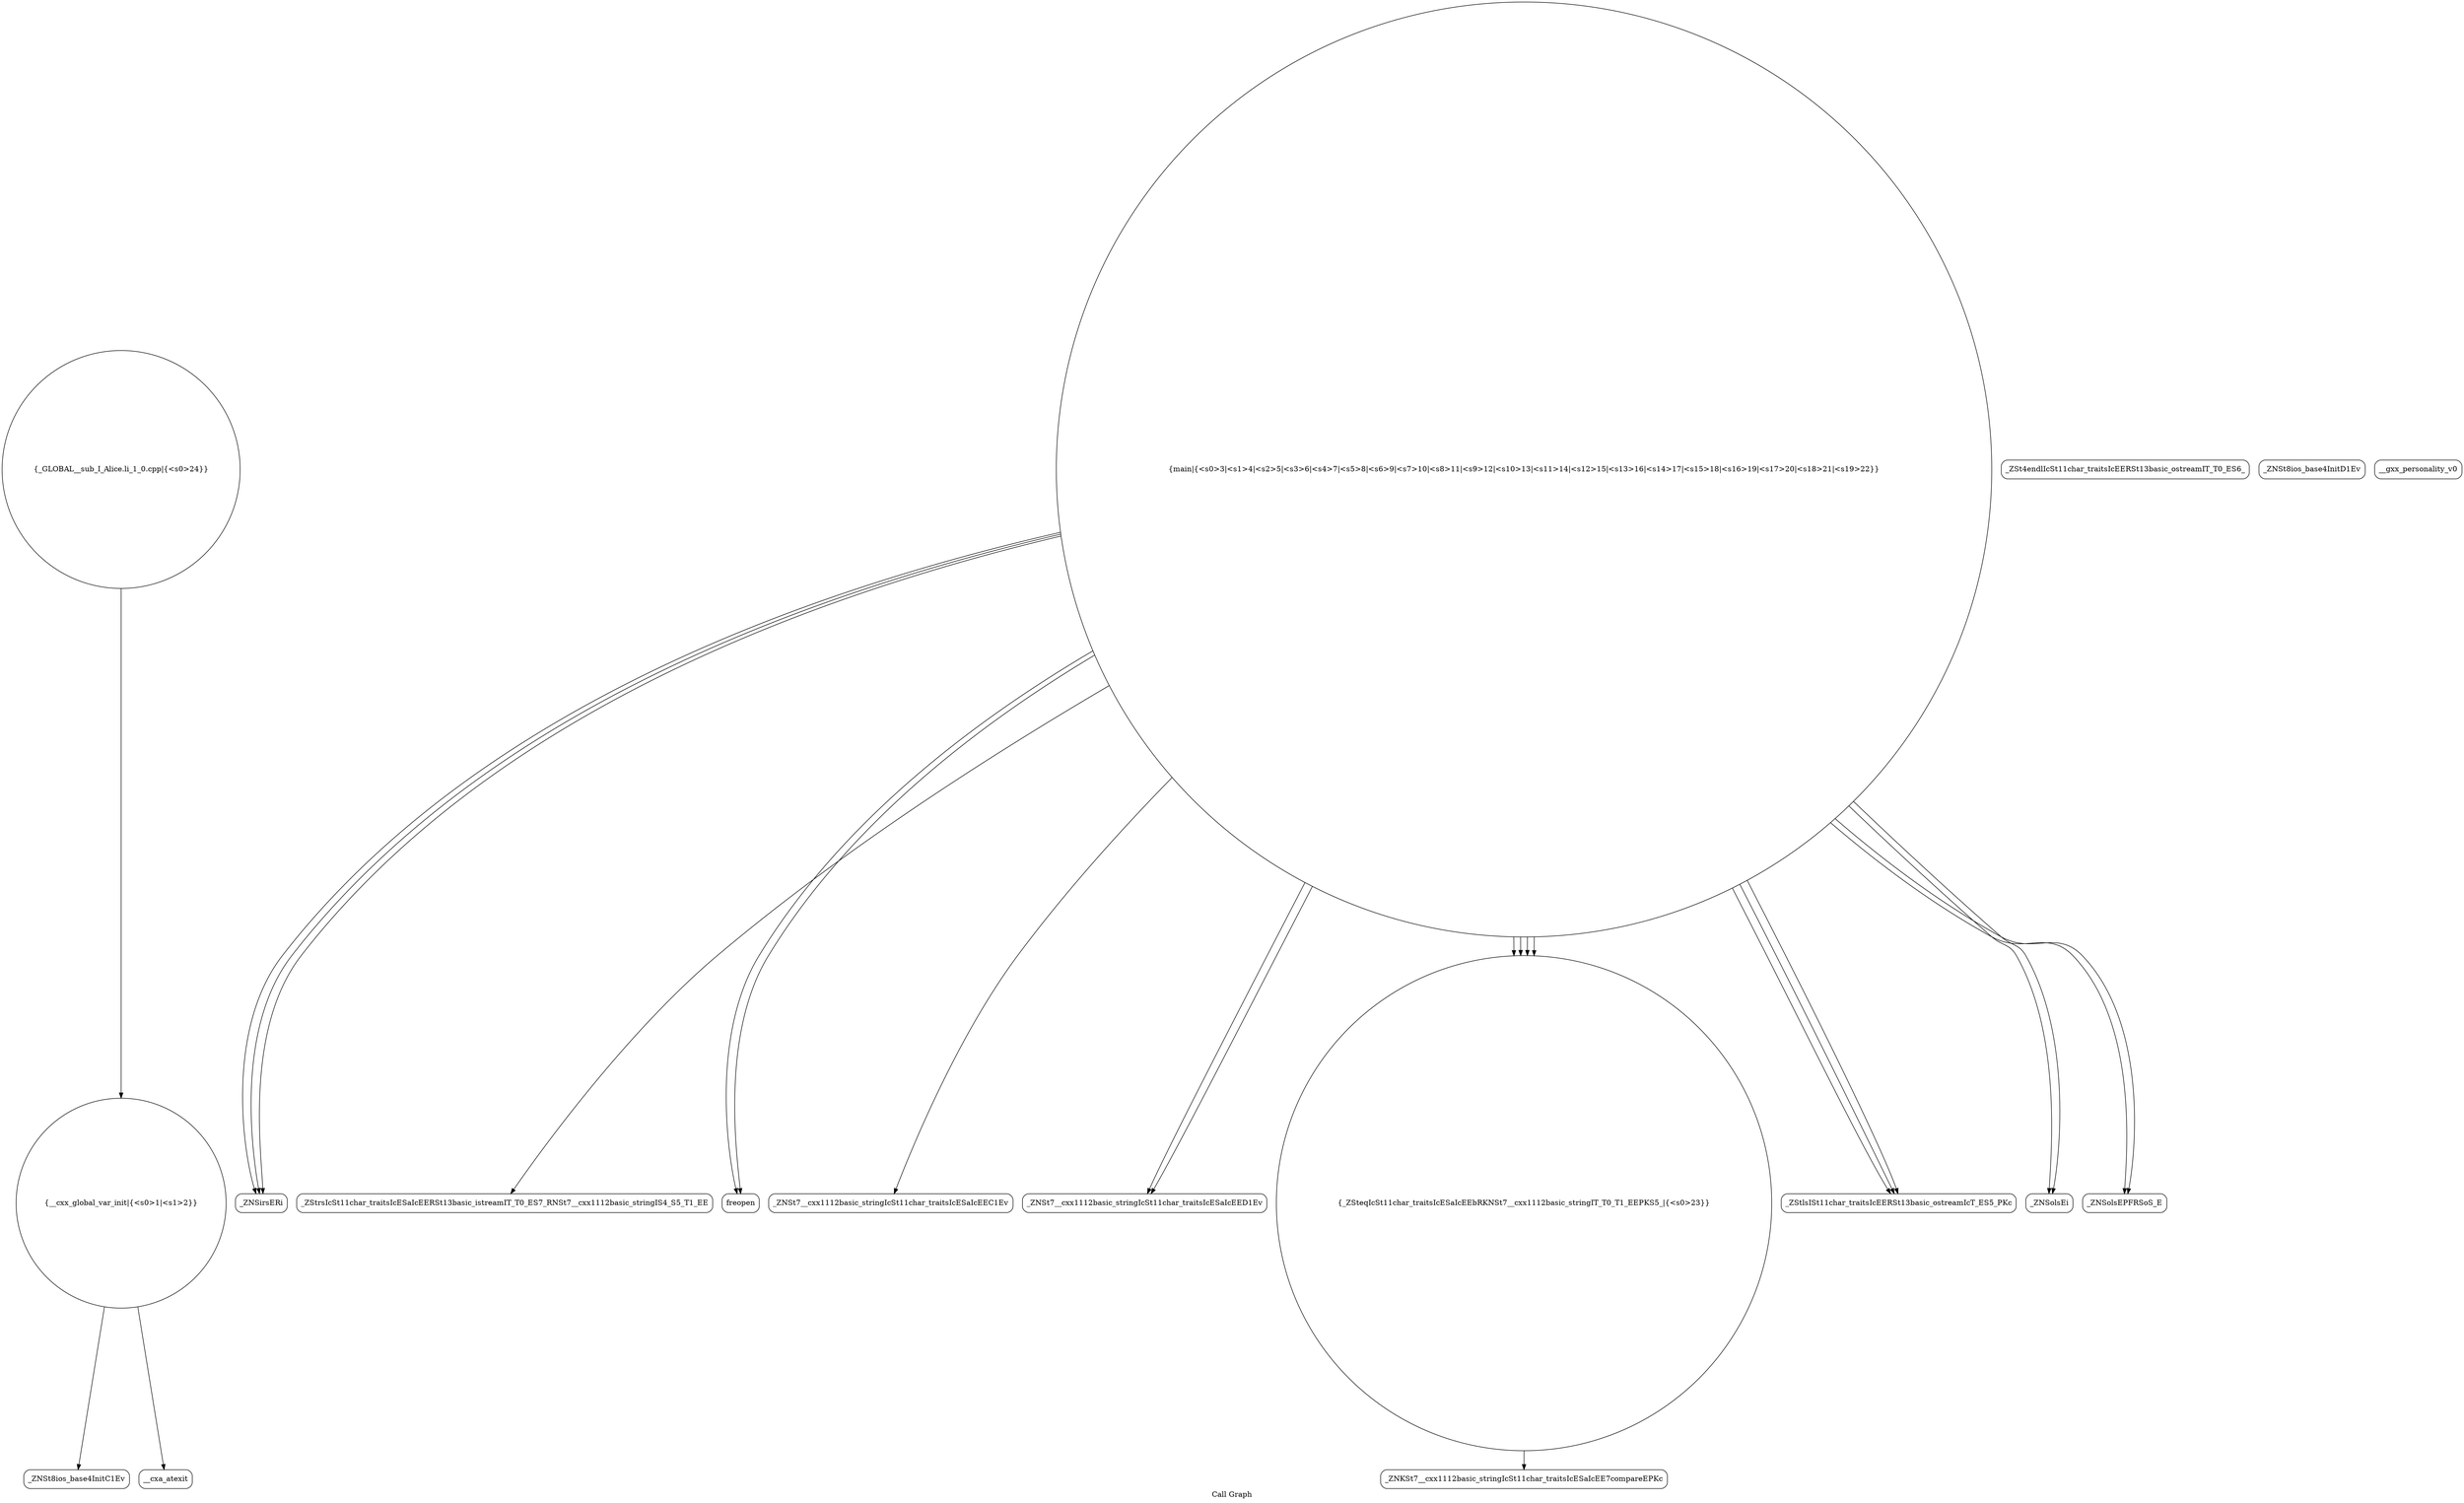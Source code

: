 digraph "Call Graph" {
	label="Call Graph";

	Node0x563b35193e20 [shape=record,shape=circle,label="{__cxx_global_var_init|{<s0>1|<s1>2}}"];
	Node0x563b35193e20:s0 -> Node0x563b351942b0[color=black];
	Node0x563b35193e20:s1 -> Node0x563b351943b0[color=black];
	Node0x563b351945b0 [shape=record,shape=Mrecord,label="{_ZNSirsERi}"];
	Node0x563b35194930 [shape=record,shape=Mrecord,label="{_ZSt4endlIcSt11char_traitsIcEERSt13basic_ostreamIT_T0_ES6_}"];
	Node0x563b35194330 [shape=record,shape=Mrecord,label="{_ZNSt8ios_base4InitD1Ev}"];
	Node0x563b351946b0 [shape=record,shape=Mrecord,label="{_ZStrsIcSt11char_traitsIcESaIcEERSt13basic_istreamIT_T0_ES7_RNSt7__cxx1112basic_stringIS4_S5_T1_EE}"];
	Node0x563b35194a30 [shape=record,shape=Mrecord,label="{_ZNKSt7__cxx1112basic_stringIcSt11char_traitsIcESaIcEE7compareEPKc}"];
	Node0x563b35194430 [shape=record,shape=circle,label="{main|{<s0>3|<s1>4|<s2>5|<s3>6|<s4>7|<s5>8|<s6>9|<s7>10|<s8>11|<s9>12|<s10>13|<s11>14|<s12>15|<s13>16|<s14>17|<s15>18|<s16>19|<s17>20|<s18>21|<s19>22}}"];
	Node0x563b35194430:s0 -> Node0x563b351944b0[color=black];
	Node0x563b35194430:s1 -> Node0x563b351944b0[color=black];
	Node0x563b35194430:s2 -> Node0x563b35194530[color=black];
	Node0x563b35194430:s3 -> Node0x563b351945b0[color=black];
	Node0x563b35194430:s4 -> Node0x563b351945b0[color=black];
	Node0x563b35194430:s5 -> Node0x563b351946b0[color=black];
	Node0x563b35194430:s6 -> Node0x563b351945b0[color=black];
	Node0x563b35194430:s7 -> Node0x563b351949b0[color=black];
	Node0x563b35194430:s8 -> Node0x563b35194730[color=black];
	Node0x563b35194430:s9 -> Node0x563b35194730[color=black];
	Node0x563b35194430:s10 -> Node0x563b35194730[color=black];
	Node0x563b35194430:s11 -> Node0x563b35194730[color=black];
	Node0x563b35194430:s12 -> Node0x563b351947b0[color=black];
	Node0x563b35194430:s13 -> Node0x563b35194830[color=black];
	Node0x563b35194430:s14 -> Node0x563b351947b0[color=black];
	Node0x563b35194430:s15 -> Node0x563b351948b0[color=black];
	Node0x563b35194430:s16 -> Node0x563b35194830[color=black];
	Node0x563b35194430:s17 -> Node0x563b351947b0[color=black];
	Node0x563b35194430:s18 -> Node0x563b351948b0[color=black];
	Node0x563b35194430:s19 -> Node0x563b351949b0[color=black];
	Node0x563b351947b0 [shape=record,shape=Mrecord,label="{_ZStlsISt11char_traitsIcEERSt13basic_ostreamIcT_ES5_PKc}"];
	Node0x563b35194530 [shape=record,shape=Mrecord,label="{_ZNSt7__cxx1112basic_stringIcSt11char_traitsIcESaIcEEC1Ev}"];
	Node0x563b351948b0 [shape=record,shape=Mrecord,label="{_ZNSolsEPFRSoS_E}"];
	Node0x563b351942b0 [shape=record,shape=Mrecord,label="{_ZNSt8ios_base4InitC1Ev}"];
	Node0x563b35194630 [shape=record,shape=Mrecord,label="{__gxx_personality_v0}"];
	Node0x563b351949b0 [shape=record,shape=Mrecord,label="{_ZNSt7__cxx1112basic_stringIcSt11char_traitsIcESaIcEED1Ev}"];
	Node0x563b351943b0 [shape=record,shape=Mrecord,label="{__cxa_atexit}"];
	Node0x563b35194730 [shape=record,shape=circle,label="{_ZSteqIcSt11char_traitsIcESaIcEEbRKNSt7__cxx1112basic_stringIT_T0_T1_EEPKS5_|{<s0>23}}"];
	Node0x563b35194730:s0 -> Node0x563b35194a30[color=black];
	Node0x563b35194ab0 [shape=record,shape=circle,label="{_GLOBAL__sub_I_Alice.li_1_0.cpp|{<s0>24}}"];
	Node0x563b35194ab0:s0 -> Node0x563b35193e20[color=black];
	Node0x563b351944b0 [shape=record,shape=Mrecord,label="{freopen}"];
	Node0x563b35194830 [shape=record,shape=Mrecord,label="{_ZNSolsEi}"];
}
